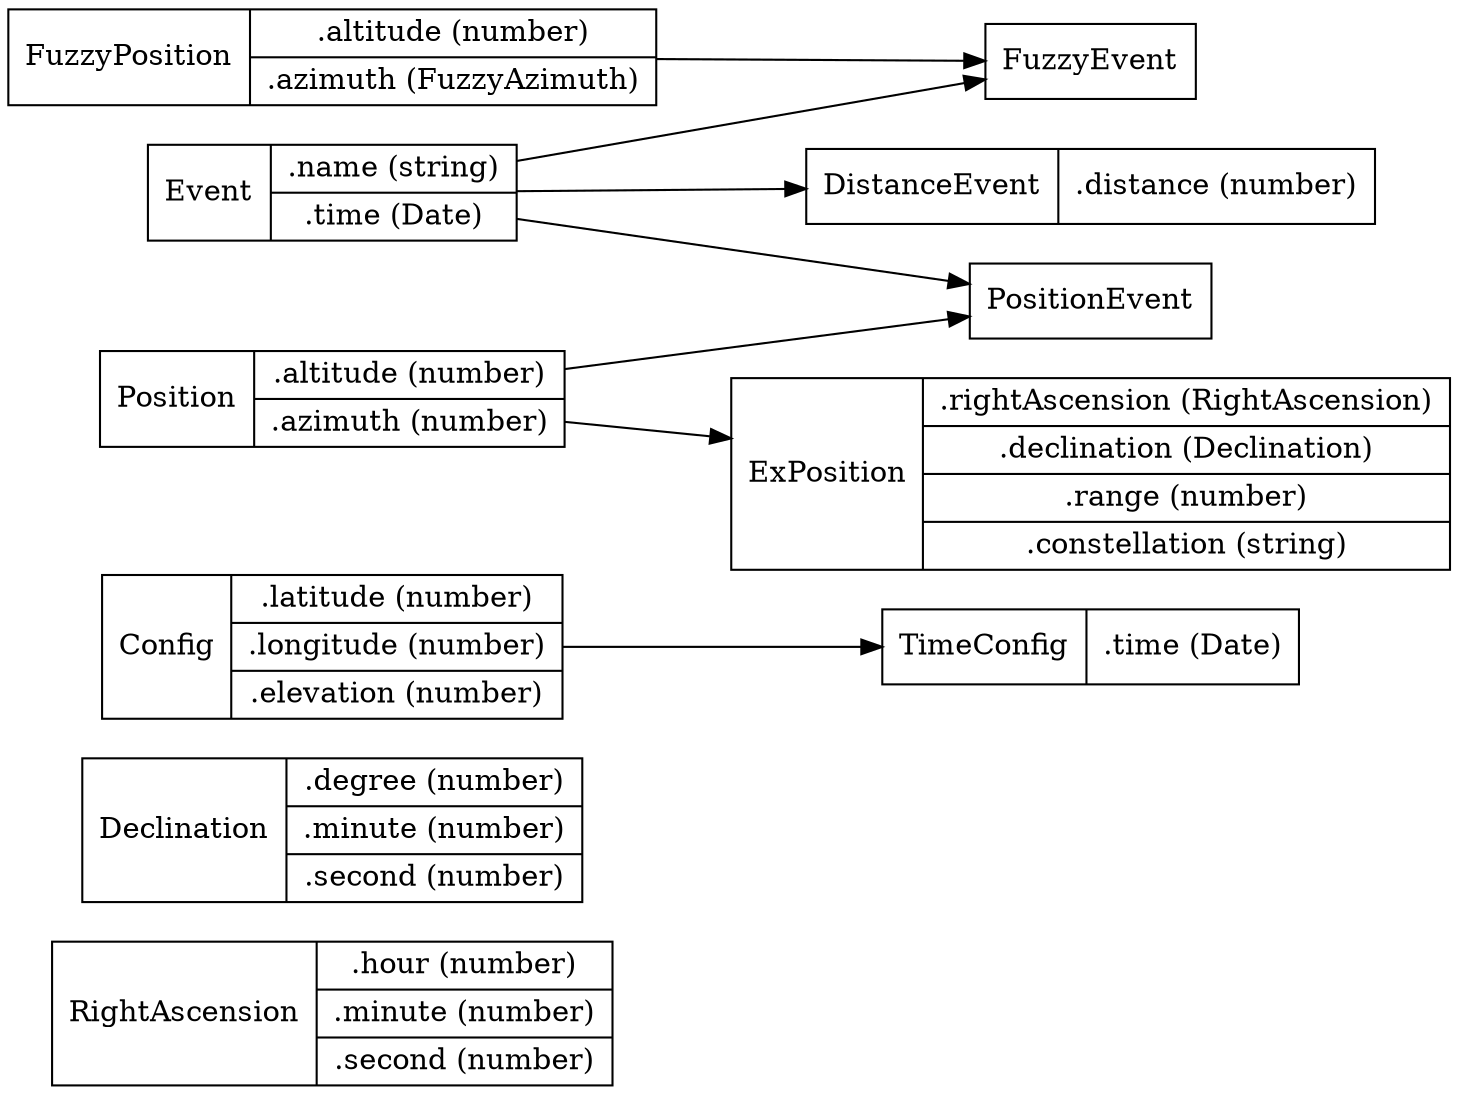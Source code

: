 digraph {
	rankdir=LR
	node[shape=record]

	RightAscension[label="{
		RightAscension |
			{ .hour (number)
			| .minute (number)
			| .second (number)
		}}"
	]

	Declination[label="{
		Declination |
			{ .degree (number)
			| .minute (number)
			| .second (number)
		}}"
	]

	Config[label="{
		Config |
			{ .latitude (number)
			| .longitude (number)
			| .elevation (number)
		}}"
	]

	Config->TimeConfig
	TimeConfig[label="{
		TimeConfig |
			{ .time (Date)
		}}"
	]

	Event[label="{
		Event |
			{ .name (string)
			| .time (Date)
		}}"
	]

	Event->DistanceEvent
	DistanceEvent[label="{
		DistanceEvent |
			{ .distance (number)
		}}"
	]

	Position[label="{
		Position |
			{ .altitude (number)
			| .azimuth (number)
		}}"
	]

	Position->ExPosition
	ExPosition[label="{
		ExPosition |
			{ .rightAscension (RightAscension)
			| .declination (Declination)
			| .range (number)
			| .constellation (string)
		}}"
	]

	Event->PositionEvent
	Position->PositionEvent
	PositionEvent[label="{PositionEvent}"]

	FuzzyPosition[label="{
		FuzzyPosition |
			{ .altitude (number)
			| .azimuth (FuzzyAzimuth)
		}}"
	]

	Event->FuzzyEvent
	FuzzyPosition->FuzzyEvent
	FuzzyEvent[label="{FuzzyEvent}"]

}
